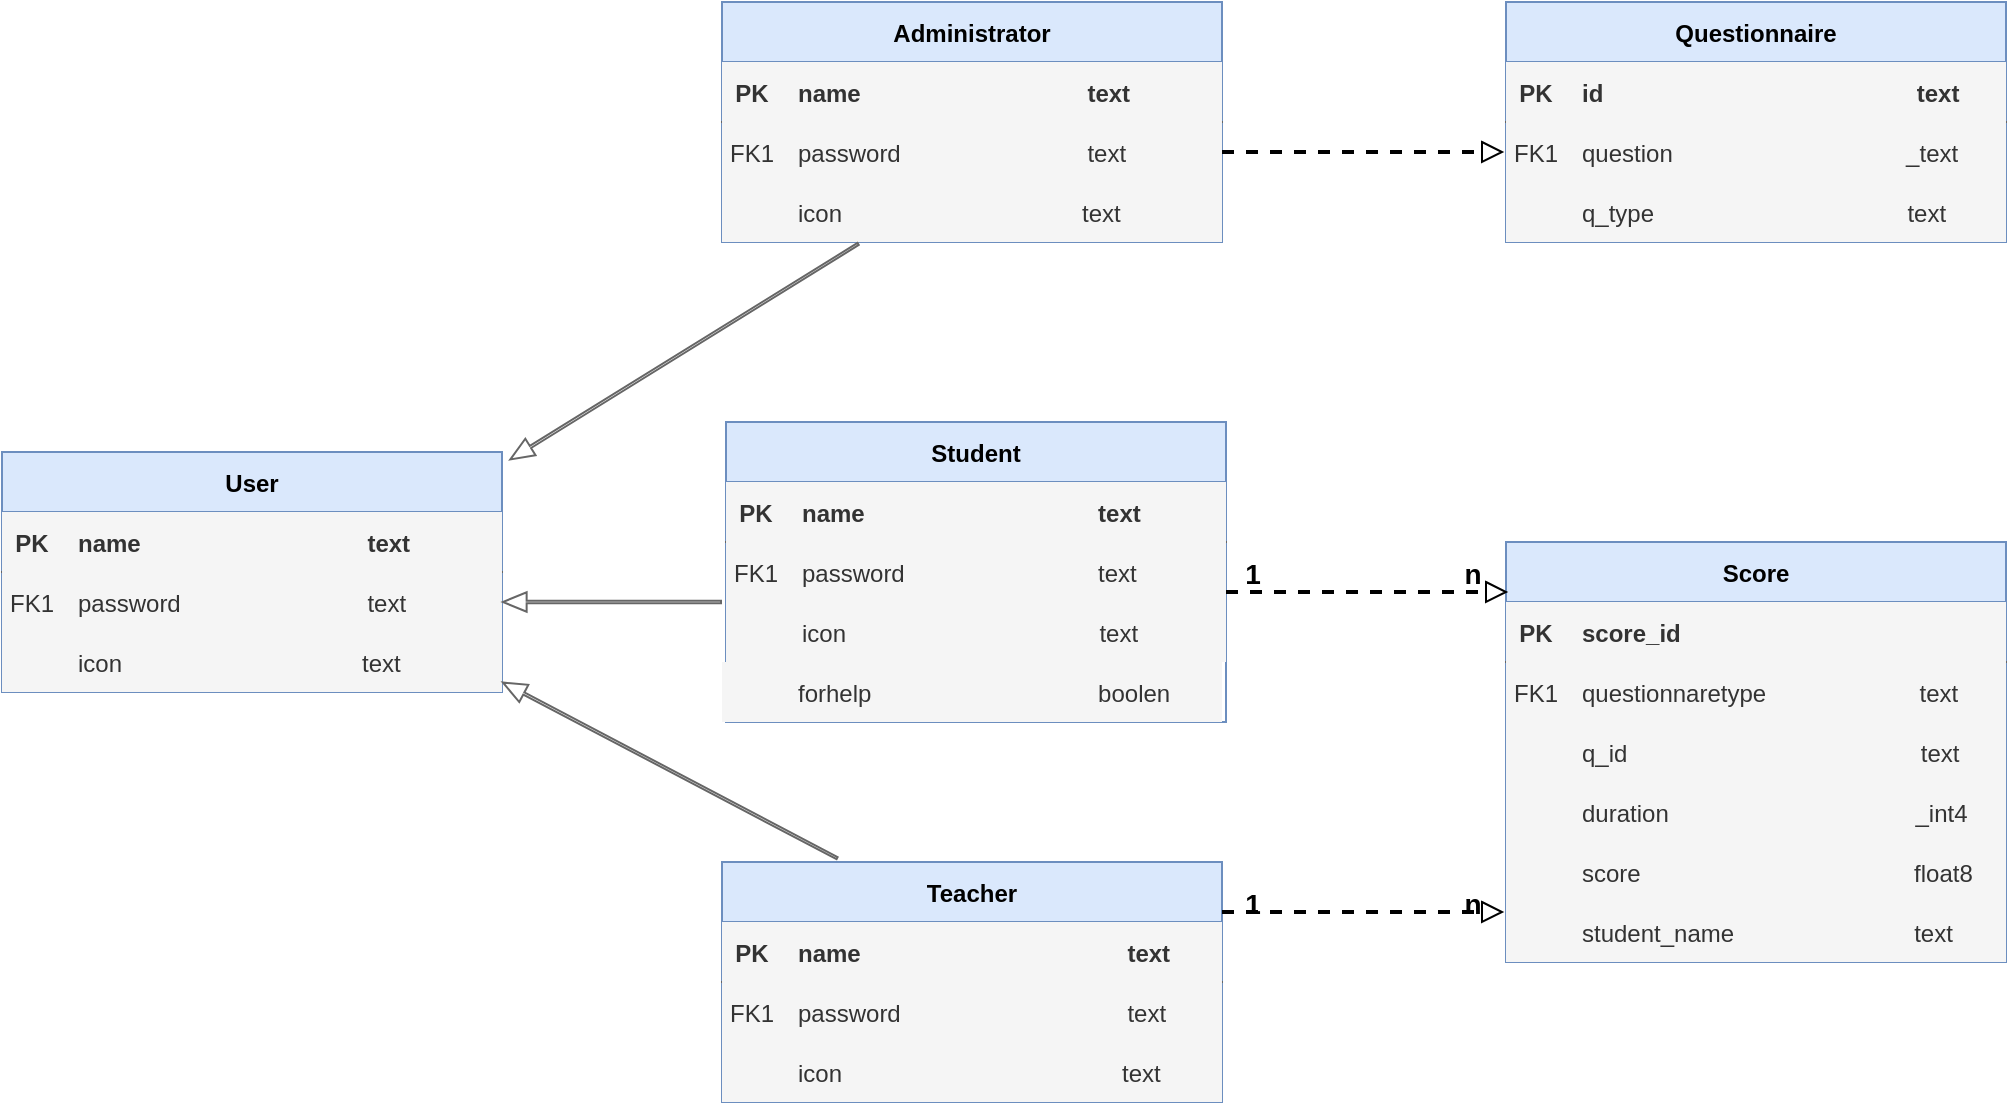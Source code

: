 <mxfile version="18.1.2" type="github">
  <diagram id="R2lEEEUBdFMjLlhIrx00" name="Page-1">
    <mxGraphModel dx="2108" dy="794" grid="1" gridSize="10" guides="1" tooltips="1" connect="1" arrows="1" fold="1" page="1" pageScale="1" pageWidth="850" pageHeight="1100" math="0" shadow="0" extFonts="Permanent Marker^https://fonts.googleapis.com/css?family=Permanent+Marker">
      <root>
        <mxCell id="0" />
        <mxCell id="1" parent="0" />
        <mxCell id="hu6AAIm_FNznQTtF9Akm-2" value="User" style="shape=table;startSize=30;container=1;collapsible=1;childLayout=tableLayout;fixedRows=1;rowLines=0;fontStyle=1;align=center;resizeLast=1;fillColor=#dae8fc;strokeColor=#6c8ebf;" vertex="1" parent="1">
          <mxGeometry x="-390" y="335" width="250" height="120" as="geometry" />
        </mxCell>
        <mxCell id="hu6AAIm_FNznQTtF9Akm-3" value="" style="shape=partialRectangle;collapsible=0;dropTarget=0;pointerEvents=0;fillColor=#f5f5f5;points=[[0,0.5],[1,0.5]];portConstraint=eastwest;top=0;left=0;right=0;bottom=1;fontColor=#333333;strokeColor=#666666;" vertex="1" parent="hu6AAIm_FNznQTtF9Akm-2">
          <mxGeometry y="30" width="250" height="30" as="geometry" />
        </mxCell>
        <mxCell id="hu6AAIm_FNznQTtF9Akm-4" value="PK" style="shape=partialRectangle;overflow=hidden;connectable=0;fillColor=#f5f5f5;top=0;left=0;bottom=0;right=0;fontStyle=1;fontColor=#333333;strokeColor=#666666;" vertex="1" parent="hu6AAIm_FNznQTtF9Akm-3">
          <mxGeometry width="30" height="30" as="geometry">
            <mxRectangle width="30" height="30" as="alternateBounds" />
          </mxGeometry>
        </mxCell>
        <mxCell id="hu6AAIm_FNznQTtF9Akm-5" value="name                                  text" style="shape=partialRectangle;overflow=hidden;connectable=0;fillColor=#f5f5f5;top=0;left=0;bottom=0;right=0;align=left;spacingLeft=6;fontStyle=1;fontColor=#333333;strokeColor=default;gradientColor=none;" vertex="1" parent="hu6AAIm_FNznQTtF9Akm-3">
          <mxGeometry x="30" width="220" height="30" as="geometry">
            <mxRectangle width="220" height="30" as="alternateBounds" />
          </mxGeometry>
        </mxCell>
        <mxCell id="hu6AAIm_FNznQTtF9Akm-6" value="" style="shape=partialRectangle;collapsible=0;dropTarget=0;pointerEvents=0;fillColor=#f5f5f5;points=[[0,0.5],[1,0.5]];portConstraint=eastwest;top=0;left=0;right=0;bottom=0;fontColor=#333333;strokeColor=#666666;" vertex="1" parent="hu6AAIm_FNznQTtF9Akm-2">
          <mxGeometry y="60" width="250" height="30" as="geometry" />
        </mxCell>
        <mxCell id="hu6AAIm_FNznQTtF9Akm-7" value="FK1" style="shape=partialRectangle;overflow=hidden;connectable=0;fillColor=#f5f5f5;top=0;left=0;bottom=0;right=0;fontColor=#333333;strokeColor=#666666;" vertex="1" parent="hu6AAIm_FNznQTtF9Akm-6">
          <mxGeometry width="30" height="30" as="geometry">
            <mxRectangle width="30" height="30" as="alternateBounds" />
          </mxGeometry>
        </mxCell>
        <mxCell id="hu6AAIm_FNznQTtF9Akm-8" value="password                            text" style="shape=partialRectangle;overflow=hidden;connectable=0;fillColor=#f5f5f5;top=0;left=0;bottom=0;right=0;align=left;spacingLeft=6;fontColor=#333333;strokeColor=#666666;" vertex="1" parent="hu6AAIm_FNznQTtF9Akm-6">
          <mxGeometry x="30" width="220" height="30" as="geometry">
            <mxRectangle width="220" height="30" as="alternateBounds" />
          </mxGeometry>
        </mxCell>
        <mxCell id="hu6AAIm_FNznQTtF9Akm-9" value="" style="shape=partialRectangle;collapsible=0;dropTarget=0;pointerEvents=0;fillColor=#f5f5f5;points=[[0,0.5],[1,0.5]];portConstraint=eastwest;top=0;left=0;right=0;bottom=0;fontColor=#333333;strokeColor=#666666;" vertex="1" parent="hu6AAIm_FNznQTtF9Akm-2">
          <mxGeometry y="90" width="250" height="30" as="geometry" />
        </mxCell>
        <mxCell id="hu6AAIm_FNznQTtF9Akm-10" value="" style="shape=partialRectangle;overflow=hidden;connectable=0;fillColor=#f5f5f5;top=0;left=0;bottom=0;right=0;fontColor=#333333;strokeColor=#666666;" vertex="1" parent="hu6AAIm_FNznQTtF9Akm-9">
          <mxGeometry width="30" height="30" as="geometry">
            <mxRectangle width="30" height="30" as="alternateBounds" />
          </mxGeometry>
        </mxCell>
        <mxCell id="hu6AAIm_FNznQTtF9Akm-11" value="icon                                    text" style="shape=partialRectangle;overflow=hidden;connectable=0;fillColor=#f5f5f5;top=0;left=0;bottom=0;right=0;align=left;spacingLeft=6;fontColor=#333333;strokeColor=#666666;" vertex="1" parent="hu6AAIm_FNznQTtF9Akm-9">
          <mxGeometry x="30" width="220" height="30" as="geometry">
            <mxRectangle width="220" height="30" as="alternateBounds" />
          </mxGeometry>
        </mxCell>
        <mxCell id="hu6AAIm_FNznQTtF9Akm-39" value="Student" style="shape=table;startSize=30;container=1;collapsible=1;childLayout=tableLayout;fixedRows=1;rowLines=0;fontStyle=1;align=center;resizeLast=1;fillColor=#dae8fc;strokeColor=#6c8ebf;" vertex="1" parent="1">
          <mxGeometry x="-28" y="320" width="250" height="150" as="geometry" />
        </mxCell>
        <mxCell id="hu6AAIm_FNznQTtF9Akm-40" value="" style="shape=partialRectangle;collapsible=0;dropTarget=0;pointerEvents=0;fillColor=#f5f5f5;points=[[0,0.5],[1,0.5]];portConstraint=eastwest;top=0;left=0;right=0;bottom=1;fontColor=#333333;strokeColor=#666666;" vertex="1" parent="hu6AAIm_FNznQTtF9Akm-39">
          <mxGeometry y="30" width="250" height="30" as="geometry" />
        </mxCell>
        <mxCell id="hu6AAIm_FNznQTtF9Akm-41" value="PK" style="shape=partialRectangle;overflow=hidden;connectable=0;fillColor=#f5f5f5;top=0;left=0;bottom=0;right=0;fontStyle=1;fontColor=#333333;strokeColor=#666666;" vertex="1" parent="hu6AAIm_FNznQTtF9Akm-40">
          <mxGeometry width="30" height="30" as="geometry">
            <mxRectangle width="30" height="30" as="alternateBounds" />
          </mxGeometry>
        </mxCell>
        <mxCell id="hu6AAIm_FNznQTtF9Akm-42" value="name                                   text" style="shape=partialRectangle;overflow=hidden;connectable=0;fillColor=#f5f5f5;top=0;left=0;bottom=0;right=0;align=left;spacingLeft=6;fontStyle=1;fontColor=#333333;strokeColor=default;gradientColor=none;" vertex="1" parent="hu6AAIm_FNznQTtF9Akm-40">
          <mxGeometry x="30" width="220" height="30" as="geometry">
            <mxRectangle width="220" height="30" as="alternateBounds" />
          </mxGeometry>
        </mxCell>
        <mxCell id="hu6AAIm_FNznQTtF9Akm-43" value="" style="shape=partialRectangle;collapsible=0;dropTarget=0;pointerEvents=0;fillColor=#f5f5f5;points=[[0,0.5],[1,0.5]];portConstraint=eastwest;top=0;left=0;right=0;bottom=0;fontColor=#333333;strokeColor=#666666;" vertex="1" parent="hu6AAIm_FNznQTtF9Akm-39">
          <mxGeometry y="60" width="250" height="30" as="geometry" />
        </mxCell>
        <mxCell id="hu6AAIm_FNznQTtF9Akm-44" value="FK1" style="shape=partialRectangle;overflow=hidden;connectable=0;fillColor=#f5f5f5;top=0;left=0;bottom=0;right=0;fontColor=#333333;strokeColor=#666666;" vertex="1" parent="hu6AAIm_FNznQTtF9Akm-43">
          <mxGeometry width="30" height="30" as="geometry">
            <mxRectangle width="30" height="30" as="alternateBounds" />
          </mxGeometry>
        </mxCell>
        <mxCell id="hu6AAIm_FNznQTtF9Akm-45" value="password                             text" style="shape=partialRectangle;overflow=hidden;connectable=0;fillColor=#f5f5f5;top=0;left=0;bottom=0;right=0;align=left;spacingLeft=6;fontColor=#333333;strokeColor=#666666;" vertex="1" parent="hu6AAIm_FNznQTtF9Akm-43">
          <mxGeometry x="30" width="220" height="30" as="geometry">
            <mxRectangle width="220" height="30" as="alternateBounds" />
          </mxGeometry>
        </mxCell>
        <mxCell id="hu6AAIm_FNznQTtF9Akm-46" value="" style="shape=partialRectangle;collapsible=0;dropTarget=0;pointerEvents=0;fillColor=#f5f5f5;points=[[0,0.5],[1,0.5]];portConstraint=eastwest;top=0;left=0;right=0;bottom=0;fontColor=#333333;strokeColor=#666666;" vertex="1" parent="hu6AAIm_FNznQTtF9Akm-39">
          <mxGeometry y="90" width="250" height="30" as="geometry" />
        </mxCell>
        <mxCell id="hu6AAIm_FNznQTtF9Akm-47" value="" style="shape=partialRectangle;overflow=hidden;connectable=0;fillColor=#f5f5f5;top=0;left=0;bottom=0;right=0;fontColor=#333333;strokeColor=#666666;" vertex="1" parent="hu6AAIm_FNznQTtF9Akm-46">
          <mxGeometry width="30" height="30" as="geometry">
            <mxRectangle width="30" height="30" as="alternateBounds" />
          </mxGeometry>
        </mxCell>
        <mxCell id="hu6AAIm_FNznQTtF9Akm-48" value="icon                                      text" style="shape=partialRectangle;overflow=hidden;connectable=0;fillColor=#f5f5f5;top=0;left=0;bottom=0;right=0;align=left;spacingLeft=6;fontColor=#333333;strokeColor=#666666;" vertex="1" parent="hu6AAIm_FNznQTtF9Akm-46">
          <mxGeometry x="30" width="220" height="30" as="geometry">
            <mxRectangle width="220" height="30" as="alternateBounds" />
          </mxGeometry>
        </mxCell>
        <mxCell id="hu6AAIm_FNznQTtF9Akm-49" value="Teacher" style="shape=table;startSize=30;container=1;collapsible=1;childLayout=tableLayout;fixedRows=1;rowLines=0;fontStyle=1;align=center;resizeLast=1;fillColor=#dae8fc;strokeColor=#6c8ebf;" vertex="1" parent="1">
          <mxGeometry x="-30" y="540" width="250" height="120" as="geometry" />
        </mxCell>
        <mxCell id="hu6AAIm_FNznQTtF9Akm-50" value="" style="shape=partialRectangle;collapsible=0;dropTarget=0;pointerEvents=0;fillColor=#f5f5f5;points=[[0,0.5],[1,0.5]];portConstraint=eastwest;top=0;left=0;right=0;bottom=1;fontColor=#333333;strokeColor=#666666;" vertex="1" parent="hu6AAIm_FNznQTtF9Akm-49">
          <mxGeometry y="30" width="250" height="30" as="geometry" />
        </mxCell>
        <mxCell id="hu6AAIm_FNznQTtF9Akm-51" value="PK" style="shape=partialRectangle;overflow=hidden;connectable=0;fillColor=#f5f5f5;top=0;left=0;bottom=0;right=0;fontStyle=1;fontColor=#333333;strokeColor=#666666;" vertex="1" parent="hu6AAIm_FNznQTtF9Akm-50">
          <mxGeometry width="30" height="30" as="geometry">
            <mxRectangle width="30" height="30" as="alternateBounds" />
          </mxGeometry>
        </mxCell>
        <mxCell id="hu6AAIm_FNznQTtF9Akm-52" value="name                                        text" style="shape=partialRectangle;overflow=hidden;connectable=0;fillColor=#f5f5f5;top=0;left=0;bottom=0;right=0;align=left;spacingLeft=6;fontStyle=1;fontColor=#333333;strokeColor=default;gradientColor=none;" vertex="1" parent="hu6AAIm_FNznQTtF9Akm-50">
          <mxGeometry x="30" width="220" height="30" as="geometry">
            <mxRectangle width="220" height="30" as="alternateBounds" />
          </mxGeometry>
        </mxCell>
        <mxCell id="hu6AAIm_FNznQTtF9Akm-53" value="" style="shape=partialRectangle;collapsible=0;dropTarget=0;pointerEvents=0;fillColor=#f5f5f5;points=[[0,0.5],[1,0.5]];portConstraint=eastwest;top=0;left=0;right=0;bottom=0;fontColor=#333333;strokeColor=#666666;" vertex="1" parent="hu6AAIm_FNznQTtF9Akm-49">
          <mxGeometry y="60" width="250" height="30" as="geometry" />
        </mxCell>
        <mxCell id="hu6AAIm_FNznQTtF9Akm-54" value="FK1" style="shape=partialRectangle;overflow=hidden;connectable=0;fillColor=#f5f5f5;top=0;left=0;bottom=0;right=0;fontColor=#333333;strokeColor=#666666;" vertex="1" parent="hu6AAIm_FNznQTtF9Akm-53">
          <mxGeometry width="30" height="30" as="geometry">
            <mxRectangle width="30" height="30" as="alternateBounds" />
          </mxGeometry>
        </mxCell>
        <mxCell id="hu6AAIm_FNznQTtF9Akm-55" value="password                                  text" style="shape=partialRectangle;overflow=hidden;connectable=0;fillColor=#f5f5f5;top=0;left=0;bottom=0;right=0;align=left;spacingLeft=6;fontColor=#333333;strokeColor=#666666;" vertex="1" parent="hu6AAIm_FNznQTtF9Akm-53">
          <mxGeometry x="30" width="220" height="30" as="geometry">
            <mxRectangle width="220" height="30" as="alternateBounds" />
          </mxGeometry>
        </mxCell>
        <mxCell id="hu6AAIm_FNznQTtF9Akm-56" value="" style="shape=partialRectangle;collapsible=0;dropTarget=0;pointerEvents=0;fillColor=#f5f5f5;points=[[0,0.5],[1,0.5]];portConstraint=eastwest;top=0;left=0;right=0;bottom=0;fontColor=#333333;strokeColor=#666666;" vertex="1" parent="hu6AAIm_FNznQTtF9Akm-49">
          <mxGeometry y="90" width="250" height="30" as="geometry" />
        </mxCell>
        <mxCell id="hu6AAIm_FNznQTtF9Akm-57" value="" style="shape=partialRectangle;overflow=hidden;connectable=0;fillColor=#f5f5f5;top=0;left=0;bottom=0;right=0;fontColor=#333333;strokeColor=#666666;" vertex="1" parent="hu6AAIm_FNznQTtF9Akm-56">
          <mxGeometry width="30" height="30" as="geometry">
            <mxRectangle width="30" height="30" as="alternateBounds" />
          </mxGeometry>
        </mxCell>
        <mxCell id="hu6AAIm_FNznQTtF9Akm-58" value="icon                                          text" style="shape=partialRectangle;overflow=hidden;connectable=0;fillColor=#f5f5f5;top=0;left=0;bottom=0;right=0;align=left;spacingLeft=6;fontColor=#333333;strokeColor=#666666;" vertex="1" parent="hu6AAIm_FNznQTtF9Akm-56">
          <mxGeometry x="30" width="220" height="30" as="geometry">
            <mxRectangle width="220" height="30" as="alternateBounds" />
          </mxGeometry>
        </mxCell>
        <mxCell id="hu6AAIm_FNznQTtF9Akm-69" value="Questionnaire" style="shape=table;startSize=30;container=1;collapsible=1;childLayout=tableLayout;fixedRows=1;rowLines=0;fontStyle=1;align=center;resizeLast=1;fillColor=#dae8fc;strokeColor=#6c8ebf;" vertex="1" parent="1">
          <mxGeometry x="362" y="110" width="250" height="120" as="geometry" />
        </mxCell>
        <mxCell id="hu6AAIm_FNznQTtF9Akm-70" value="" style="shape=partialRectangle;collapsible=0;dropTarget=0;pointerEvents=0;fillColor=#f5f5f5;points=[[0,0.5],[1,0.5]];portConstraint=eastwest;top=0;left=0;right=0;bottom=1;fontColor=#333333;strokeColor=#666666;" vertex="1" parent="hu6AAIm_FNznQTtF9Akm-69">
          <mxGeometry y="30" width="250" height="30" as="geometry" />
        </mxCell>
        <mxCell id="hu6AAIm_FNznQTtF9Akm-71" value="PK" style="shape=partialRectangle;overflow=hidden;connectable=0;fillColor=#f5f5f5;top=0;left=0;bottom=0;right=0;fontStyle=1;fontColor=#333333;strokeColor=#666666;" vertex="1" parent="hu6AAIm_FNznQTtF9Akm-70">
          <mxGeometry width="30" height="30" as="geometry">
            <mxRectangle width="30" height="30" as="alternateBounds" />
          </mxGeometry>
        </mxCell>
        <mxCell id="hu6AAIm_FNznQTtF9Akm-72" value="id                                               text" style="shape=partialRectangle;overflow=hidden;connectable=0;fillColor=#f5f5f5;top=0;left=0;bottom=0;right=0;align=left;spacingLeft=6;fontStyle=1;fontColor=#333333;strokeColor=default;gradientColor=none;" vertex="1" parent="hu6AAIm_FNznQTtF9Akm-70">
          <mxGeometry x="30" width="220" height="30" as="geometry">
            <mxRectangle width="220" height="30" as="alternateBounds" />
          </mxGeometry>
        </mxCell>
        <mxCell id="hu6AAIm_FNznQTtF9Akm-73" value="Score" style="shape=table;startSize=30;container=1;collapsible=1;childLayout=tableLayout;fixedRows=1;rowLines=0;fontStyle=1;align=center;resizeLast=1;fillColor=#dae8fc;strokeColor=#6c8ebf;" vertex="1" parent="1">
          <mxGeometry x="362" y="380" width="250" height="210" as="geometry" />
        </mxCell>
        <mxCell id="hu6AAIm_FNznQTtF9Akm-74" value="" style="shape=partialRectangle;collapsible=0;dropTarget=0;pointerEvents=0;fillColor=#f5f5f5;points=[[0,0.5],[1,0.5]];portConstraint=eastwest;top=0;left=0;right=0;bottom=1;fontColor=#333333;strokeColor=#666666;" vertex="1" parent="hu6AAIm_FNznQTtF9Akm-73">
          <mxGeometry y="30" width="250" height="30" as="geometry" />
        </mxCell>
        <mxCell id="hu6AAIm_FNznQTtF9Akm-75" value="PK" style="shape=partialRectangle;overflow=hidden;connectable=0;fillColor=#f5f5f5;top=0;left=0;bottom=0;right=0;fontStyle=1;fontColor=#333333;strokeColor=#666666;" vertex="1" parent="hu6AAIm_FNznQTtF9Akm-74">
          <mxGeometry width="30" height="30" as="geometry">
            <mxRectangle width="30" height="30" as="alternateBounds" />
          </mxGeometry>
        </mxCell>
        <mxCell id="hu6AAIm_FNznQTtF9Akm-76" value="score_id" style="shape=partialRectangle;overflow=hidden;connectable=0;fillColor=#f5f5f5;top=0;left=0;bottom=0;right=0;align=left;spacingLeft=6;fontStyle=1;fontColor=#333333;strokeColor=default;gradientColor=none;" vertex="1" parent="hu6AAIm_FNznQTtF9Akm-74">
          <mxGeometry x="30" width="220" height="30" as="geometry">
            <mxRectangle width="220" height="30" as="alternateBounds" />
          </mxGeometry>
        </mxCell>
        <mxCell id="hu6AAIm_FNznQTtF9Akm-77" value="" style="shape=partialRectangle;collapsible=0;dropTarget=0;pointerEvents=0;fillColor=#f5f5f5;points=[[0,0.5],[1,0.5]];portConstraint=eastwest;top=0;left=0;right=0;bottom=0;fontColor=#333333;strokeColor=#666666;" vertex="1" parent="hu6AAIm_FNznQTtF9Akm-73">
          <mxGeometry y="60" width="250" height="30" as="geometry" />
        </mxCell>
        <mxCell id="hu6AAIm_FNznQTtF9Akm-78" value="FK1" style="shape=partialRectangle;overflow=hidden;connectable=0;fillColor=#f5f5f5;top=0;left=0;bottom=0;right=0;fontColor=#333333;strokeColor=#666666;" vertex="1" parent="hu6AAIm_FNznQTtF9Akm-77">
          <mxGeometry width="30" height="30" as="geometry">
            <mxRectangle width="30" height="30" as="alternateBounds" />
          </mxGeometry>
        </mxCell>
        <mxCell id="hu6AAIm_FNznQTtF9Akm-79" value="questionnaretype                       text" style="shape=partialRectangle;overflow=hidden;connectable=0;fillColor=#f5f5f5;top=0;left=0;bottom=0;right=0;align=left;spacingLeft=6;fontColor=#333333;strokeColor=#666666;" vertex="1" parent="hu6AAIm_FNznQTtF9Akm-77">
          <mxGeometry x="30" width="220" height="30" as="geometry">
            <mxRectangle width="220" height="30" as="alternateBounds" />
          </mxGeometry>
        </mxCell>
        <mxCell id="hu6AAIm_FNznQTtF9Akm-80" value="" style="shape=partialRectangle;collapsible=0;dropTarget=0;pointerEvents=0;fillColor=#f5f5f5;points=[[0,0.5],[1,0.5]];portConstraint=eastwest;top=0;left=0;right=0;bottom=0;fontColor=#333333;strokeColor=#666666;" vertex="1" parent="hu6AAIm_FNznQTtF9Akm-73">
          <mxGeometry y="90" width="250" height="30" as="geometry" />
        </mxCell>
        <mxCell id="hu6AAIm_FNznQTtF9Akm-81" value="" style="shape=partialRectangle;overflow=hidden;connectable=0;fillColor=#f5f5f5;top=0;left=0;bottom=0;right=0;fontColor=#333333;strokeColor=#666666;" vertex="1" parent="hu6AAIm_FNznQTtF9Akm-80">
          <mxGeometry width="30" height="30" as="geometry">
            <mxRectangle width="30" height="30" as="alternateBounds" />
          </mxGeometry>
        </mxCell>
        <mxCell id="hu6AAIm_FNznQTtF9Akm-82" value="q_id                                            text" style="shape=partialRectangle;overflow=hidden;connectable=0;fillColor=#f5f5f5;top=0;left=0;bottom=0;right=0;align=left;spacingLeft=6;fontColor=#333333;strokeColor=#666666;" vertex="1" parent="hu6AAIm_FNznQTtF9Akm-80">
          <mxGeometry x="30" width="220" height="30" as="geometry">
            <mxRectangle width="220" height="30" as="alternateBounds" />
          </mxGeometry>
        </mxCell>
        <mxCell id="hu6AAIm_FNznQTtF9Akm-84" value="duration                                     _int4" style="shape=partialRectangle;overflow=hidden;connectable=0;fillColor=#f5f5f5;top=0;left=0;bottom=0;right=0;align=left;spacingLeft=6;fontColor=#333333;strokeColor=#666666;" vertex="1" parent="1">
          <mxGeometry x="392" y="500" width="220" height="30" as="geometry">
            <mxRectangle width="220" height="30" as="alternateBounds" />
          </mxGeometry>
        </mxCell>
        <mxCell id="hu6AAIm_FNznQTtF9Akm-85" value="" style="shape=partialRectangle;overflow=hidden;connectable=0;fillColor=#f5f5f5;top=0;left=0;bottom=0;right=0;fontColor=#333333;strokeColor=#666666;" vertex="1" parent="1">
          <mxGeometry x="362" y="500" width="30" height="30" as="geometry">
            <mxRectangle width="30" height="30" as="alternateBounds" />
          </mxGeometry>
        </mxCell>
        <mxCell id="hu6AAIm_FNznQTtF9Akm-87" value="score                                         float8" style="shape=partialRectangle;overflow=hidden;connectable=0;fillColor=#f5f5f5;top=0;left=0;bottom=0;right=0;align=left;spacingLeft=6;fontColor=#333333;strokeColor=#666666;" vertex="1" parent="1">
          <mxGeometry x="392" y="530" width="220" height="30" as="geometry">
            <mxRectangle width="220" height="30" as="alternateBounds" />
          </mxGeometry>
        </mxCell>
        <mxCell id="hu6AAIm_FNznQTtF9Akm-88" value="" style="shape=partialRectangle;overflow=hidden;connectable=0;fillColor=#f5f5f5;top=0;left=0;bottom=0;right=0;fontColor=#333333;strokeColor=#666666;" vertex="1" parent="1">
          <mxGeometry x="362" y="530" width="30" height="30" as="geometry">
            <mxRectangle width="30" height="30" as="alternateBounds" />
          </mxGeometry>
        </mxCell>
        <mxCell id="hu6AAIm_FNznQTtF9Akm-91" value="" style="shape=partialRectangle;overflow=hidden;connectable=0;fillColor=#f5f5f5;top=0;left=0;bottom=0;right=0;fontColor=#333333;strokeColor=#666666;" vertex="1" parent="1">
          <mxGeometry x="-30" y="440" width="30" height="30" as="geometry">
            <mxRectangle width="30" height="30" as="alternateBounds" />
          </mxGeometry>
        </mxCell>
        <mxCell id="hu6AAIm_FNznQTtF9Akm-92" value="forhelp                                  boolen" style="shape=partialRectangle;overflow=hidden;connectable=0;fillColor=#f5f5f5;top=0;left=0;bottom=0;right=0;align=left;spacingLeft=6;fontColor=#333333;strokeColor=#666666;" vertex="1" parent="1">
          <mxGeometry y="440" width="220" height="30" as="geometry">
            <mxRectangle width="220" height="30" as="alternateBounds" />
          </mxGeometry>
        </mxCell>
        <mxCell id="hu6AAIm_FNznQTtF9Akm-93" value="FK1" style="shape=partialRectangle;overflow=hidden;connectable=0;fillColor=#f5f5f5;top=0;left=0;bottom=0;right=0;fontColor=#333333;strokeColor=#666666;" vertex="1" parent="1">
          <mxGeometry x="362" y="170" width="30" height="30" as="geometry">
            <mxRectangle width="30" height="30" as="alternateBounds" />
          </mxGeometry>
        </mxCell>
        <mxCell id="hu6AAIm_FNznQTtF9Akm-94" value="question                                   _text" style="shape=partialRectangle;overflow=hidden;connectable=0;fillColor=#f5f5f5;top=0;left=0;bottom=0;right=0;align=left;spacingLeft=6;fontColor=#333333;strokeColor=#666666;" vertex="1" parent="1">
          <mxGeometry x="392" y="170" width="220" height="30" as="geometry">
            <mxRectangle width="220" height="30" as="alternateBounds" />
          </mxGeometry>
        </mxCell>
        <mxCell id="hu6AAIm_FNznQTtF9Akm-95" value="student_name                           text" style="shape=partialRectangle;overflow=hidden;connectable=0;fillColor=#f5f5f5;top=0;left=0;bottom=0;right=0;align=left;spacingLeft=6;fontColor=#333333;strokeColor=#666666;" vertex="1" parent="1">
          <mxGeometry x="392" y="560" width="220" height="30" as="geometry">
            <mxRectangle width="220" height="30" as="alternateBounds" />
          </mxGeometry>
        </mxCell>
        <mxCell id="hu6AAIm_FNznQTtF9Akm-96" value="" style="shape=partialRectangle;overflow=hidden;connectable=0;fillColor=#f5f5f5;top=0;left=0;bottom=0;right=0;fontColor=#333333;strokeColor=#666666;" vertex="1" parent="1">
          <mxGeometry x="362" y="560" width="30" height="30" as="geometry">
            <mxRectangle width="30" height="30" as="alternateBounds" />
          </mxGeometry>
        </mxCell>
        <mxCell id="hu6AAIm_FNznQTtF9Akm-98" value="" style="shape=partialRectangle;overflow=hidden;connectable=0;fillColor=#f5f5f5;top=0;left=0;bottom=0;right=0;fontColor=#333333;strokeColor=#666666;" vertex="1" parent="1">
          <mxGeometry x="362" y="200" width="30" height="30" as="geometry">
            <mxRectangle width="30" height="30" as="alternateBounds" />
          </mxGeometry>
        </mxCell>
        <mxCell id="hu6AAIm_FNznQTtF9Akm-99" value="q_type                                      text" style="shape=partialRectangle;overflow=hidden;connectable=0;fillColor=#f5f5f5;top=0;left=0;bottom=0;right=0;align=left;spacingLeft=6;fontColor=#333333;strokeColor=#666666;" vertex="1" parent="1">
          <mxGeometry x="392" y="200" width="220" height="30" as="geometry">
            <mxRectangle width="220" height="30" as="alternateBounds" />
          </mxGeometry>
        </mxCell>
        <mxCell id="hu6AAIm_FNznQTtF9Akm-100" value="Administrator" style="shape=table;startSize=30;container=1;collapsible=1;childLayout=tableLayout;fixedRows=1;rowLines=0;fontStyle=1;align=center;resizeLast=1;fillColor=#dae8fc;strokeColor=#6c8ebf;" vertex="1" parent="1">
          <mxGeometry x="-30" y="110" width="250" height="120" as="geometry" />
        </mxCell>
        <mxCell id="hu6AAIm_FNznQTtF9Akm-101" value="" style="shape=partialRectangle;collapsible=0;dropTarget=0;pointerEvents=0;fillColor=#f5f5f5;points=[[0,0.5],[1,0.5]];portConstraint=eastwest;top=0;left=0;right=0;bottom=1;fontColor=#333333;strokeColor=#666666;" vertex="1" parent="hu6AAIm_FNznQTtF9Akm-100">
          <mxGeometry y="30" width="250" height="30" as="geometry" />
        </mxCell>
        <mxCell id="hu6AAIm_FNznQTtF9Akm-102" value="PK" style="shape=partialRectangle;overflow=hidden;connectable=0;fillColor=#f5f5f5;top=0;left=0;bottom=0;right=0;fontStyle=1;fontColor=#333333;strokeColor=#666666;" vertex="1" parent="hu6AAIm_FNznQTtF9Akm-101">
          <mxGeometry width="30" height="30" as="geometry">
            <mxRectangle width="30" height="30" as="alternateBounds" />
          </mxGeometry>
        </mxCell>
        <mxCell id="hu6AAIm_FNznQTtF9Akm-103" value="name                                  text" style="shape=partialRectangle;overflow=hidden;connectable=0;fillColor=#f5f5f5;top=0;left=0;bottom=0;right=0;align=left;spacingLeft=6;fontStyle=1;fontColor=#333333;strokeColor=default;gradientColor=none;" vertex="1" parent="hu6AAIm_FNznQTtF9Akm-101">
          <mxGeometry x="30" width="220" height="30" as="geometry">
            <mxRectangle width="220" height="30" as="alternateBounds" />
          </mxGeometry>
        </mxCell>
        <mxCell id="hu6AAIm_FNznQTtF9Akm-104" value="" style="shape=partialRectangle;collapsible=0;dropTarget=0;pointerEvents=0;fillColor=#f5f5f5;points=[[0,0.5],[1,0.5]];portConstraint=eastwest;top=0;left=0;right=0;bottom=0;fontColor=#333333;strokeColor=#666666;" vertex="1" parent="hu6AAIm_FNznQTtF9Akm-100">
          <mxGeometry y="60" width="250" height="30" as="geometry" />
        </mxCell>
        <mxCell id="hu6AAIm_FNznQTtF9Akm-105" value="FK1" style="shape=partialRectangle;overflow=hidden;connectable=0;fillColor=#f5f5f5;top=0;left=0;bottom=0;right=0;fontColor=#333333;strokeColor=#666666;" vertex="1" parent="hu6AAIm_FNznQTtF9Akm-104">
          <mxGeometry width="30" height="30" as="geometry">
            <mxRectangle width="30" height="30" as="alternateBounds" />
          </mxGeometry>
        </mxCell>
        <mxCell id="hu6AAIm_FNznQTtF9Akm-106" value="password                            text" style="shape=partialRectangle;overflow=hidden;connectable=0;fillColor=#f5f5f5;top=0;left=0;bottom=0;right=0;align=left;spacingLeft=6;fontColor=#333333;strokeColor=#666666;" vertex="1" parent="hu6AAIm_FNznQTtF9Akm-104">
          <mxGeometry x="30" width="220" height="30" as="geometry">
            <mxRectangle width="220" height="30" as="alternateBounds" />
          </mxGeometry>
        </mxCell>
        <mxCell id="hu6AAIm_FNznQTtF9Akm-107" value="" style="shape=partialRectangle;collapsible=0;dropTarget=0;pointerEvents=0;fillColor=#f5f5f5;points=[[0,0.5],[1,0.5]];portConstraint=eastwest;top=0;left=0;right=0;bottom=0;fontColor=#333333;strokeColor=#666666;" vertex="1" parent="hu6AAIm_FNznQTtF9Akm-100">
          <mxGeometry y="90" width="250" height="30" as="geometry" />
        </mxCell>
        <mxCell id="hu6AAIm_FNznQTtF9Akm-108" value="" style="shape=partialRectangle;overflow=hidden;connectable=0;fillColor=#f5f5f5;top=0;left=0;bottom=0;right=0;fontColor=#333333;strokeColor=#666666;" vertex="1" parent="hu6AAIm_FNznQTtF9Akm-107">
          <mxGeometry width="30" height="30" as="geometry">
            <mxRectangle width="30" height="30" as="alternateBounds" />
          </mxGeometry>
        </mxCell>
        <mxCell id="hu6AAIm_FNznQTtF9Akm-109" value="icon                                    text" style="shape=partialRectangle;overflow=hidden;connectable=0;fillColor=#f5f5f5;top=0;left=0;bottom=0;right=0;align=left;spacingLeft=6;fontColor=#333333;strokeColor=#666666;" vertex="1" parent="hu6AAIm_FNznQTtF9Akm-107">
          <mxGeometry x="30" width="220" height="30" as="geometry">
            <mxRectangle width="220" height="30" as="alternateBounds" />
          </mxGeometry>
        </mxCell>
        <mxCell id="hu6AAIm_FNznQTtF9Akm-110" value="" style="endArrow=classic;html=1;rounded=0;shape=flexArrow;width=1.176;endSize=3.606;endWidth=7.543;fillColor=#FFFFFF;strokeColor=#666666;" edge="1" parent="1">
          <mxGeometry width="50" height="50" relative="1" as="geometry">
            <mxPoint x="-30" y="410" as="sourcePoint" />
            <mxPoint x="-140" y="410" as="targetPoint" />
          </mxGeometry>
        </mxCell>
        <mxCell id="hu6AAIm_FNznQTtF9Akm-111" value="" style="endArrow=classic;html=1;rounded=0;shape=flexArrow;width=1.176;endSize=3.606;endWidth=7.543;fillColor=#FFFFFF;strokeColor=#666666;exitX=0.232;exitY=-0.014;exitDx=0;exitDy=0;exitPerimeter=0;" edge="1" parent="1" source="hu6AAIm_FNznQTtF9Akm-49">
          <mxGeometry width="50" height="50" relative="1" as="geometry">
            <mxPoint x="-30" y="450" as="sourcePoint" />
            <mxPoint x="-140" y="450" as="targetPoint" />
          </mxGeometry>
        </mxCell>
        <mxCell id="hu6AAIm_FNznQTtF9Akm-112" value="" style="endArrow=classic;html=1;rounded=0;shape=flexArrow;width=1.176;endSize=3.606;endWidth=7.543;fillColor=#FFFFFF;strokeColor=#666666;exitX=0.274;exitY=1.024;exitDx=0;exitDy=0;exitPerimeter=0;entryX=1.015;entryY=0.033;entryDx=0;entryDy=0;entryPerimeter=0;" edge="1" parent="1" source="hu6AAIm_FNznQTtF9Akm-107" target="hu6AAIm_FNznQTtF9Akm-2">
          <mxGeometry width="50" height="50" relative="1" as="geometry">
            <mxPoint x="48" y="288.32" as="sourcePoint" />
            <mxPoint x="-130" y="350" as="targetPoint" />
          </mxGeometry>
        </mxCell>
        <mxCell id="hu6AAIm_FNznQTtF9Akm-118" value="" style="group" vertex="1" connectable="0" parent="1">
          <mxGeometry x="220" y="180" width="140" height="10" as="geometry" />
        </mxCell>
        <mxCell id="hu6AAIm_FNznQTtF9Akm-115" value="" style="line;strokeWidth=2;html=1;gradientColor=none;dashed=1;" vertex="1" parent="hu6AAIm_FNznQTtF9Akm-118">
          <mxGeometry width="130" height="10" as="geometry" />
        </mxCell>
        <mxCell id="hu6AAIm_FNznQTtF9Akm-116" value="" style="triangle;whiteSpace=wrap;html=1;strokeColor=default;gradientColor=none;" vertex="1" parent="hu6AAIm_FNznQTtF9Akm-118">
          <mxGeometry x="130" width="10" height="10" as="geometry" />
        </mxCell>
        <mxCell id="hu6AAIm_FNznQTtF9Akm-119" value="" style="group" vertex="1" connectable="0" parent="1">
          <mxGeometry x="222" y="400" width="140" height="10" as="geometry" />
        </mxCell>
        <mxCell id="hu6AAIm_FNznQTtF9Akm-120" value="" style="line;strokeWidth=2;html=1;gradientColor=none;dashed=1;" vertex="1" parent="hu6AAIm_FNznQTtF9Akm-119">
          <mxGeometry width="130" height="10" as="geometry" />
        </mxCell>
        <mxCell id="hu6AAIm_FNznQTtF9Akm-121" value="" style="triangle;whiteSpace=wrap;html=1;strokeColor=default;gradientColor=none;" vertex="1" parent="hu6AAIm_FNznQTtF9Akm-119">
          <mxGeometry x="130" width="10" height="10" as="geometry" />
        </mxCell>
        <mxCell id="hu6AAIm_FNznQTtF9Akm-122" value="" style="group" vertex="1" connectable="0" parent="1">
          <mxGeometry x="220" y="560" width="140" height="10" as="geometry" />
        </mxCell>
        <mxCell id="hu6AAIm_FNznQTtF9Akm-123" value="" style="line;strokeWidth=2;html=1;gradientColor=none;dashed=1;" vertex="1" parent="hu6AAIm_FNznQTtF9Akm-122">
          <mxGeometry width="130" height="10" as="geometry" />
        </mxCell>
        <mxCell id="hu6AAIm_FNznQTtF9Akm-124" value="" style="triangle;whiteSpace=wrap;html=1;strokeColor=default;gradientColor=none;" vertex="1" parent="hu6AAIm_FNznQTtF9Akm-122">
          <mxGeometry x="130" width="10" height="10" as="geometry" />
        </mxCell>
        <mxCell id="hu6AAIm_FNznQTtF9Akm-125" value="&lt;font style=&quot;font-size: 14px;&quot;&gt;1&lt;/font&gt;" style="text;strokeColor=none;fillColor=none;html=1;fontSize=24;fontStyle=1;verticalAlign=middle;align=center;" vertex="1" parent="1">
          <mxGeometry x="230" y="385" width="10" height="15" as="geometry" />
        </mxCell>
        <mxCell id="hu6AAIm_FNznQTtF9Akm-126" value="&lt;font style=&quot;font-size: 14px;&quot;&gt;1&lt;/font&gt;" style="text;strokeColor=none;fillColor=none;html=1;fontSize=24;fontStyle=1;verticalAlign=middle;align=center;" vertex="1" parent="1">
          <mxGeometry x="230" y="550" width="10" height="15" as="geometry" />
        </mxCell>
        <mxCell id="hu6AAIm_FNznQTtF9Akm-127" value="&lt;font style=&quot;font-size: 14px;&quot;&gt;n&lt;/font&gt;" style="text;strokeColor=none;fillColor=none;html=1;fontSize=24;fontStyle=1;verticalAlign=middle;align=center;" vertex="1" parent="1">
          <mxGeometry x="340" y="385" width="10" height="15" as="geometry" />
        </mxCell>
        <mxCell id="hu6AAIm_FNznQTtF9Akm-128" value="&lt;font style=&quot;font-size: 14px;&quot;&gt;n&lt;/font&gt;" style="text;strokeColor=none;fillColor=none;html=1;fontSize=24;fontStyle=1;verticalAlign=middle;align=center;" vertex="1" parent="1">
          <mxGeometry x="340" y="550" width="10" height="15" as="geometry" />
        </mxCell>
      </root>
    </mxGraphModel>
  </diagram>
</mxfile>
